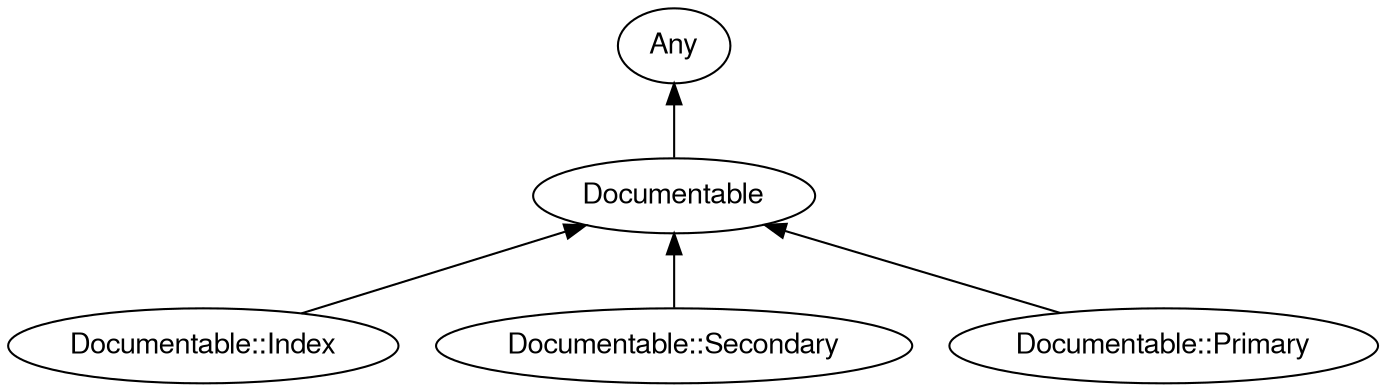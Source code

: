 digraph "perl6-type-graph" {
    rankdir=BT;
    splines=polyline;
    overlap=false; 
    // Types
    "Documentable" [color="#000000", fontcolor="#000000", href="/type/Documentable", fontname="FreeSans"];
    "Any" [color="#000000", fontcolor="#000000", href="/type/Any", fontname="FreeSans"];
    "Documentable::Index" [color="#000000", fontcolor="#000000", href="/type/Documentable::Index", fontname="FreeSans"];
    "Documentable::Secondary" [color="#000000", fontcolor="#000000", href="/type/Documentable::Secondary", fontname="FreeSans"];
    "Documentable::Primary" [color="#000000", fontcolor="#000000", href="/type/Documentable::Primary", fontname="FreeSans"];

    // Superclasses
    "Documentable" -> "Any" [color="#000000"];
    "Documentable::Index" -> "Documentable" [color="#000000"];
    "Documentable::Secondary" -> "Documentable" [color="#000000"];
    "Documentable::Primary" -> "Documentable" [color="#000000"];

    // Roles
}
